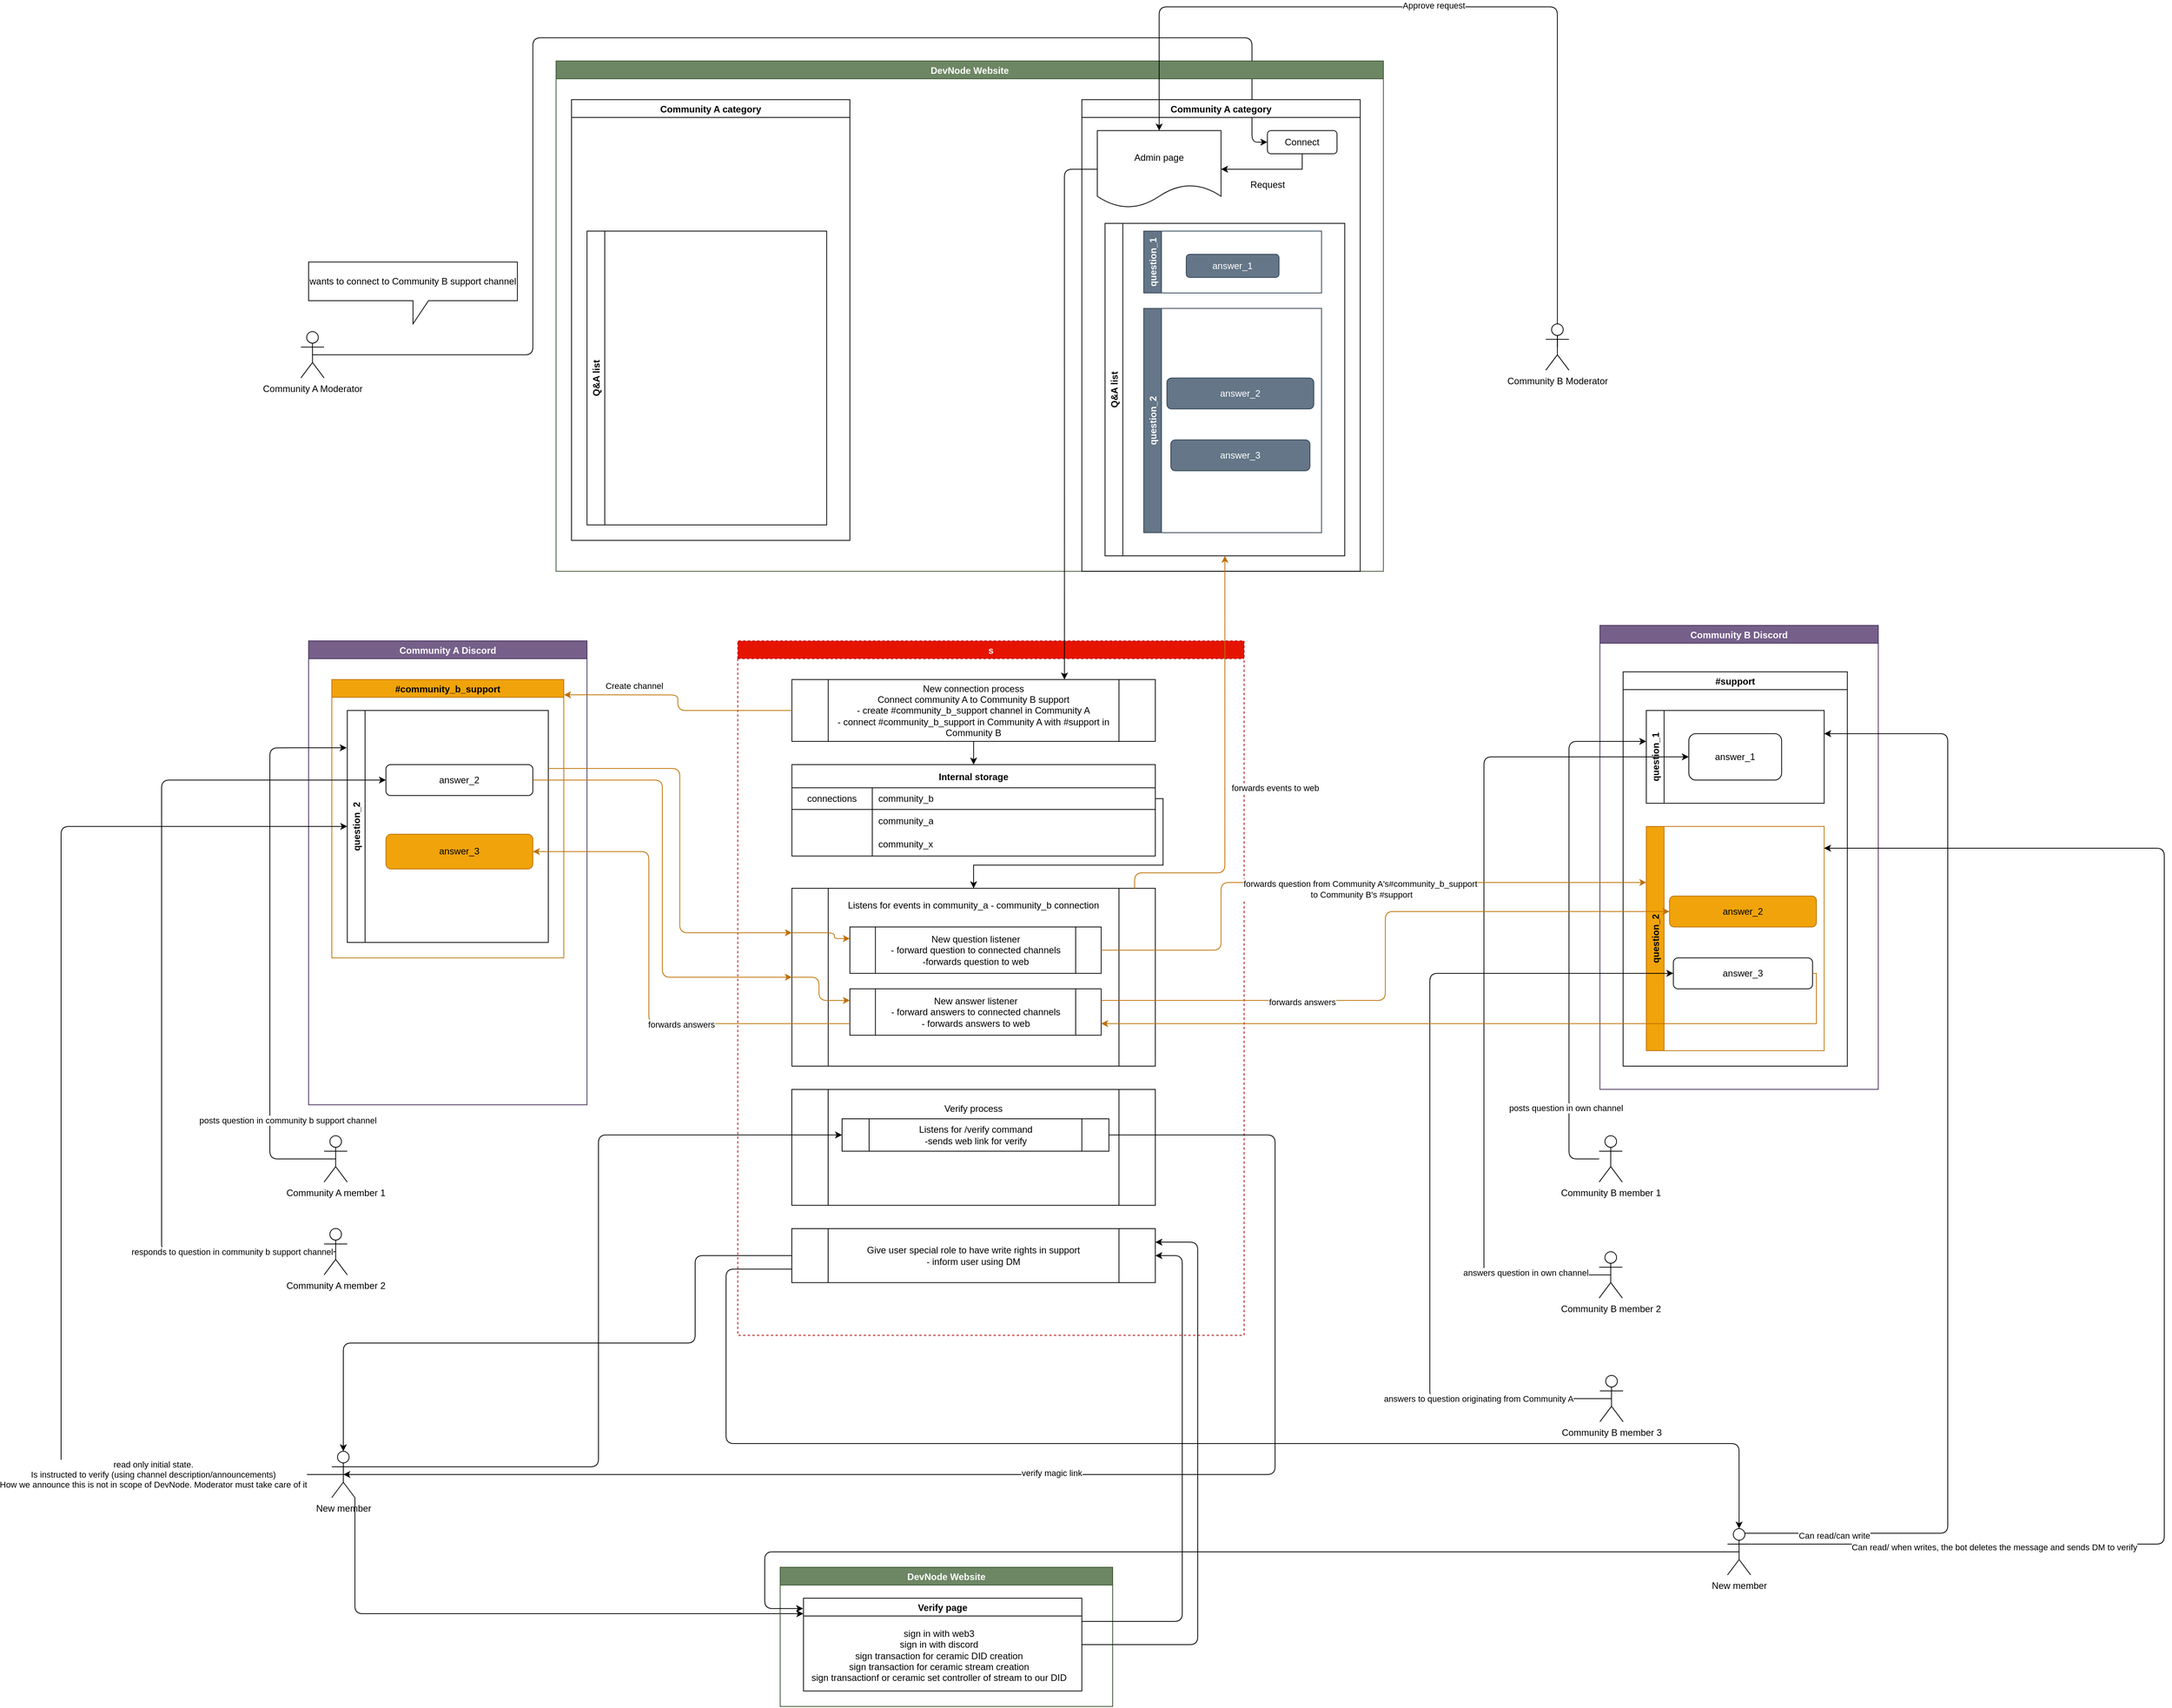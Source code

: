 <mxfile>
    <diagram id="ZyHvUpPrFLIf1gU94KB4" name="Page-1">
        <mxGraphModel dx="2965" dy="1279" grid="1" gridSize="10" guides="1" tooltips="1" connect="1" arrows="1" fold="1" page="1" pageScale="1" pageWidth="4681" pageHeight="3300" math="0" shadow="0">
            <root>
                <mxCell id="0"/>
                <mxCell id="1" parent="0"/>
                <mxCell id="2" value="Community A Discord" style="swimlane;fillColor=#76608a;fontColor=#ffffff;strokeColor=#432D57;" parent="1" vertex="1">
                    <mxGeometry x="440.14" y="931.86" width="360" height="600" as="geometry"/>
                </mxCell>
                <mxCell id="32" value="#community_b_support" style="swimlane;fillColor=#f0a30a;fontColor=#000000;strokeColor=#BD7000;" parent="2" vertex="1">
                    <mxGeometry x="30" y="50" width="300" height="360" as="geometry"/>
                </mxCell>
                <mxCell id="60" value="question_2" style="swimlane;horizontal=0;" parent="32" vertex="1">
                    <mxGeometry x="20" y="40" width="260" height="300" as="geometry"/>
                </mxCell>
                <mxCell id="64" value="answer_2" style="rounded=1;whiteSpace=wrap;html=1;" parent="60" vertex="1">
                    <mxGeometry x="50" y="70" width="190" height="40" as="geometry"/>
                </mxCell>
                <mxCell id="91" value="answer_3" style="rounded=1;whiteSpace=wrap;html=1;fillColor=#f0a30a;fontColor=#000000;strokeColor=#BD7000;" parent="60" vertex="1">
                    <mxGeometry x="50" y="160" width="190" height="45" as="geometry"/>
                </mxCell>
                <mxCell id="3" value="Community B Discord" style="swimlane;fillColor=#76608a;fontColor=#ffffff;strokeColor=#432D57;" parent="1" vertex="1">
                    <mxGeometry x="2110.14" y="911.86" width="360" height="600" as="geometry"/>
                </mxCell>
                <mxCell id="48" value="#support" style="swimlane;" parent="3" vertex="1">
                    <mxGeometry x="30" y="60" width="290" height="510" as="geometry"/>
                </mxCell>
                <mxCell id="49" value="question_1" style="swimlane;horizontal=0;" parent="48" vertex="1">
                    <mxGeometry x="30" y="50" width="230" height="120" as="geometry"/>
                </mxCell>
                <mxCell id="54" value="answer_1" style="rounded=1;whiteSpace=wrap;html=1;" parent="49" vertex="1">
                    <mxGeometry x="55" y="30" width="120" height="60" as="geometry"/>
                </mxCell>
                <mxCell id="75" value="question_2" style="swimlane;horizontal=0;fillColor=#f0a30a;fontColor=#000000;strokeColor=#BD7000;" parent="48" vertex="1">
                    <mxGeometry x="30" y="200" width="230" height="290" as="geometry"/>
                </mxCell>
                <mxCell id="82" value="answer_2" style="rounded=1;whiteSpace=wrap;html=1;fillColor=#f0a30a;fontColor=#000000;strokeColor=#BD7000;" parent="75" vertex="1">
                    <mxGeometry x="30" y="90" width="190" height="40" as="geometry"/>
                </mxCell>
                <mxCell id="86" value="answer_3" style="rounded=1;whiteSpace=wrap;html=1;" parent="75" vertex="1">
                    <mxGeometry x="35" y="170" width="180" height="40" as="geometry"/>
                </mxCell>
                <mxCell id="23" style="edgeStyle=orthogonalEdgeStyle;rounded=1;html=1;exitX=0.5;exitY=0.5;exitDx=0;exitDy=0;exitPerimeter=0;entryX=0;entryY=0.5;entryDx=0;entryDy=0;" parent="1" source="4" target="15" edge="1">
                    <mxGeometry relative="1" as="geometry">
                        <mxPoint x="690.14" y="601.86" as="targetPoint"/>
                        <Array as="points">
                            <mxPoint x="730.14" y="561.86"/>
                            <mxPoint x="730.14" y="151.86"/>
                            <mxPoint x="1660.14" y="151.86"/>
                            <mxPoint x="1660.14" y="286.86"/>
                        </Array>
                    </mxGeometry>
                </mxCell>
                <mxCell id="4" value="Community A Moderator" style="shape=umlActor;verticalLabelPosition=bottom;verticalAlign=top;html=1;outlineConnect=0;" parent="1" vertex="1">
                    <mxGeometry x="430.14" y="531.86" width="30" height="60" as="geometry"/>
                </mxCell>
                <mxCell id="8" value="wants to connect to Community B support channel" style="shape=callout;whiteSpace=wrap;html=1;perimeter=calloutPerimeter;" parent="1" vertex="1">
                    <mxGeometry x="440.14" y="441.86" width="270" height="80" as="geometry"/>
                </mxCell>
                <mxCell id="9" value="DevNode Website" style="swimlane;fillColor=#6d8764;strokeColor=#3A5431;fontColor=#ffffff;" parent="1" vertex="1">
                    <mxGeometry x="760.14" y="181.86" width="1070" height="660" as="geometry"/>
                </mxCell>
                <mxCell id="10" value="Community A category" style="swimlane;" parent="9" vertex="1">
                    <mxGeometry x="20" y="50" width="360" height="570" as="geometry"/>
                </mxCell>
                <mxCell id="13" value="Q&amp;A list" style="swimlane;horizontal=0;" parent="10" vertex="1">
                    <mxGeometry x="20" y="170" width="310" height="380" as="geometry"/>
                </mxCell>
                <mxCell id="11" value="Community A category" style="swimlane;" parent="9" vertex="1">
                    <mxGeometry x="680" y="50" width="360" height="610" as="geometry"/>
                </mxCell>
                <mxCell id="12" value="Q&amp;A list" style="swimlane;horizontal=0;" parent="11" vertex="1">
                    <mxGeometry x="30" y="160" width="310" height="430" as="geometry"/>
                </mxCell>
                <mxCell id="110" value="question_1" style="swimlane;horizontal=0;fillColor=#647687;fontColor=#ffffff;strokeColor=#314354;" parent="12" vertex="1">
                    <mxGeometry x="50" y="10" width="230" height="80" as="geometry"/>
                </mxCell>
                <mxCell id="111" value="answer_1" style="rounded=1;whiteSpace=wrap;html=1;fillColor=#647687;fontColor=#ffffff;strokeColor=#314354;" parent="110" vertex="1">
                    <mxGeometry x="55" y="30" width="120" height="30" as="geometry"/>
                </mxCell>
                <mxCell id="112" value="question_2" style="swimlane;horizontal=0;fillColor=#647687;fontColor=#ffffff;strokeColor=#314354;" parent="12" vertex="1">
                    <mxGeometry x="50" y="110" width="230" height="290" as="geometry"/>
                </mxCell>
                <mxCell id="113" value="answer_2" style="rounded=1;whiteSpace=wrap;html=1;fillColor=#647687;fontColor=#ffffff;strokeColor=#314354;" parent="112" vertex="1">
                    <mxGeometry x="30" y="90" width="190" height="40" as="geometry"/>
                </mxCell>
                <mxCell id="114" value="answer_3" style="rounded=1;whiteSpace=wrap;html=1;fillColor=#647687;fontColor=#ffffff;strokeColor=#314354;" parent="112" vertex="1">
                    <mxGeometry x="35" y="170" width="180" height="40" as="geometry"/>
                </mxCell>
                <mxCell id="25" style="edgeStyle=orthogonalEdgeStyle;rounded=0;html=1;exitX=0.5;exitY=1;exitDx=0;exitDy=0;entryX=1;entryY=0.5;entryDx=0;entryDy=0;" parent="11" source="15" target="16" edge="1">
                    <mxGeometry relative="1" as="geometry"/>
                </mxCell>
                <mxCell id="15" value="Connect" style="rounded=1;whiteSpace=wrap;html=1;" parent="11" vertex="1">
                    <mxGeometry x="240" y="40" width="90" height="30" as="geometry"/>
                </mxCell>
                <mxCell id="16" value="Admin page" style="shape=document;whiteSpace=wrap;html=1;boundedLbl=1;" parent="11" vertex="1">
                    <mxGeometry x="20" y="40" width="160" height="100" as="geometry"/>
                </mxCell>
                <mxCell id="26" value="Request" style="text;html=1;align=center;verticalAlign=middle;resizable=0;points=[];autosize=1;strokeColor=none;fillColor=none;" parent="11" vertex="1">
                    <mxGeometry x="210" y="100" width="60" height="20" as="geometry"/>
                </mxCell>
                <mxCell id="28" style="edgeStyle=orthogonalEdgeStyle;rounded=1;html=1;exitX=0.5;exitY=0.5;exitDx=0;exitDy=0;exitPerimeter=0;entryX=0.5;entryY=0;entryDx=0;entryDy=0;" parent="1" source="27" target="16" edge="1">
                    <mxGeometry relative="1" as="geometry">
                        <Array as="points">
                            <mxPoint x="2055.14" y="111.86"/>
                            <mxPoint x="1540.14" y="111.86"/>
                        </Array>
                    </mxGeometry>
                </mxCell>
                <mxCell id="29" value="Approve request" style="edgeLabel;html=1;align=center;verticalAlign=middle;resizable=0;points=[];" parent="28" vertex="1" connectable="0">
                    <mxGeometry x="0.075" y="-2" relative="1" as="geometry">
                        <mxPoint x="-1" as="offset"/>
                    </mxGeometry>
                </mxCell>
                <mxCell id="27" value="Community B Moderator" style="shape=umlActor;verticalLabelPosition=bottom;verticalAlign=top;html=1;outlineConnect=0;" parent="1" vertex="1">
                    <mxGeometry x="2040.14" y="521.86" width="30" height="60" as="geometry"/>
                </mxCell>
                <mxCell id="30" value="s" style="swimlane;fillColor=#e51400;strokeColor=#B20000;fontColor=#ffffff;dashed=1;" parent="1" vertex="1">
                    <mxGeometry x="995.14" y="931.86" width="654.86" height="898.14" as="geometry"/>
                </mxCell>
                <mxCell id="47" style="edgeStyle=orthogonalEdgeStyle;rounded=0;html=1;exitX=0.5;exitY=1;exitDx=0;exitDy=0;entryX=0.5;entryY=0;entryDx=0;entryDy=0;" parent="30" source="31" target="36" edge="1">
                    <mxGeometry relative="1" as="geometry"/>
                </mxCell>
                <mxCell id="31" value="New connection process&lt;br&gt;Connect community A to Community B support&lt;br&gt;- create #community_b_support channel in Community A&lt;br&gt;- connect #community_b_support in Community A with #support in Community B" style="shape=process;whiteSpace=wrap;html=1;backgroundOutline=1;" parent="30" vertex="1">
                    <mxGeometry x="70" y="50" width="470" height="80" as="geometry"/>
                </mxCell>
                <mxCell id="36" value="Internal storage" style="shape=table;startSize=30;container=1;collapsible=0;childLayout=tableLayout;fixedRows=1;rowLines=0;fontStyle=1;align=center;pointerEvents=1;" parent="30" vertex="1">
                    <mxGeometry x="70" y="160" width="470" height="118.28" as="geometry"/>
                </mxCell>
                <mxCell id="37" value="" style="shape=partialRectangle;html=1;whiteSpace=wrap;collapsible=0;dropTarget=0;pointerEvents=1;fillColor=none;top=0;left=0;bottom=1;right=0;points=[[0,0.5],[1,0.5]];portConstraint=eastwest;" parent="36" vertex="1">
                    <mxGeometry y="30" width="470" height="28" as="geometry"/>
                </mxCell>
                <mxCell id="38" value="connections" style="shape=partialRectangle;html=1;whiteSpace=wrap;connectable=0;fillColor=none;top=0;left=0;bottom=0;right=0;overflow=hidden;pointerEvents=1;strokeColor=default;" parent="37" vertex="1">
                    <mxGeometry width="104" height="28" as="geometry">
                        <mxRectangle width="104" height="28" as="alternateBounds"/>
                    </mxGeometry>
                </mxCell>
                <mxCell id="39" value="community_b" style="shape=partialRectangle;html=1;whiteSpace=wrap;connectable=0;fillColor=none;top=0;left=0;bottom=0;right=0;align=left;spacingLeft=6;overflow=hidden;pointerEvents=1;" parent="37" vertex="1">
                    <mxGeometry x="104" width="366" height="28" as="geometry">
                        <mxRectangle width="366" height="28" as="alternateBounds"/>
                    </mxGeometry>
                </mxCell>
                <mxCell id="40" value="" style="shape=partialRectangle;html=1;whiteSpace=wrap;collapsible=0;dropTarget=0;pointerEvents=1;fillColor=none;top=0;left=0;bottom=0;right=0;points=[[0,0.5],[1,0.5]];portConstraint=eastwest;" parent="36" vertex="1">
                    <mxGeometry y="58" width="470" height="30" as="geometry"/>
                </mxCell>
                <mxCell id="41" value="" style="shape=partialRectangle;html=1;whiteSpace=wrap;connectable=0;fillColor=none;top=0;left=0;bottom=0;right=0;overflow=hidden;pointerEvents=1;" parent="40" vertex="1">
                    <mxGeometry width="104" height="30" as="geometry">
                        <mxRectangle width="104" height="30" as="alternateBounds"/>
                    </mxGeometry>
                </mxCell>
                <mxCell id="42" value="community_a" style="shape=partialRectangle;html=1;whiteSpace=wrap;connectable=0;fillColor=none;top=0;left=0;bottom=0;right=0;align=left;spacingLeft=6;overflow=hidden;pointerEvents=1;" parent="40" vertex="1">
                    <mxGeometry x="104" width="366" height="30" as="geometry">
                        <mxRectangle width="366" height="30" as="alternateBounds"/>
                    </mxGeometry>
                </mxCell>
                <mxCell id="43" value="" style="shape=partialRectangle;html=1;whiteSpace=wrap;collapsible=0;dropTarget=0;pointerEvents=1;fillColor=none;top=0;left=0;bottom=0;right=0;points=[[0,0.5],[1,0.5]];portConstraint=eastwest;" parent="36" vertex="1">
                    <mxGeometry y="88" width="470" height="30" as="geometry"/>
                </mxCell>
                <mxCell id="44" value="" style="shape=partialRectangle;html=1;whiteSpace=wrap;connectable=0;fillColor=none;top=0;left=0;bottom=0;right=0;overflow=hidden;pointerEvents=1;" parent="43" vertex="1">
                    <mxGeometry width="104" height="30" as="geometry">
                        <mxRectangle width="104" height="30" as="alternateBounds"/>
                    </mxGeometry>
                </mxCell>
                <mxCell id="45" value="community_x" style="shape=partialRectangle;html=1;whiteSpace=wrap;connectable=0;fillColor=none;top=0;left=0;bottom=0;right=0;align=left;spacingLeft=6;overflow=hidden;pointerEvents=1;" parent="43" vertex="1">
                    <mxGeometry x="104" width="366" height="30" as="geometry">
                        <mxRectangle width="366" height="30" as="alternateBounds"/>
                    </mxGeometry>
                </mxCell>
                <mxCell id="67" value="&lt;span&gt;Listens for events in community_a - community_b connection&lt;br&gt;&lt;br&gt;&lt;br&gt;&lt;br&gt;&lt;br&gt;&lt;br&gt;&lt;br&gt;&lt;br&gt;&lt;br&gt;&lt;br&gt;&lt;br&gt;&lt;br&gt;&lt;br&gt;&lt;br&gt;&lt;/span&gt;" style="shape=process;whiteSpace=wrap;html=1;backgroundOutline=1;align=center;" parent="30" vertex="1">
                    <mxGeometry x="70" y="320" width="470" height="230" as="geometry"/>
                </mxCell>
                <mxCell id="70" style="edgeStyle=orthogonalEdgeStyle;rounded=0;html=1;exitX=1;exitY=0.5;exitDx=0;exitDy=0;entryX=0.5;entryY=0;entryDx=0;entryDy=0;" parent="30" source="37" target="67" edge="1">
                    <mxGeometry relative="1" as="geometry">
                        <Array as="points">
                            <mxPoint x="550" y="205"/>
                            <mxPoint x="550" y="290"/>
                            <mxPoint x="305" y="290"/>
                        </Array>
                    </mxGeometry>
                </mxCell>
                <mxCell id="71" value="New question listener&lt;br&gt;- forward question to connected channels&lt;br&gt;-forwards question to web" style="shape=process;whiteSpace=wrap;html=1;backgroundOutline=1;" parent="30" vertex="1">
                    <mxGeometry x="145" y="370" width="325" height="60" as="geometry"/>
                </mxCell>
                <mxCell id="74" style="edgeStyle=orthogonalEdgeStyle;rounded=1;html=1;exitX=0;exitY=0.25;exitDx=0;exitDy=0;entryX=0;entryY=0.25;entryDx=0;entryDy=0;fillColor=#f0a30a;strokeColor=#BD7000;" parent="30" source="67" target="71" edge="1">
                    <mxGeometry relative="1" as="geometry">
                        <Array as="points">
                            <mxPoint x="125" y="378"/>
                            <mxPoint x="125" y="385"/>
                        </Array>
                    </mxGeometry>
                </mxCell>
                <mxCell id="78" value="New answer listener&lt;br&gt;- forward answers to connected channels&lt;br&gt;- forwards answers to web" style="shape=process;whiteSpace=wrap;html=1;backgroundOutline=1;" parent="30" vertex="1">
                    <mxGeometry x="145" y="450" width="325" height="60" as="geometry"/>
                </mxCell>
                <mxCell id="81" style="edgeStyle=orthogonalEdgeStyle;rounded=1;html=1;entryX=0;entryY=0.25;entryDx=0;entryDy=0;exitX=0;exitY=0.5;exitDx=0;exitDy=0;fillColor=#f0a30a;strokeColor=#BD7000;" parent="30" source="67" target="78" edge="1">
                    <mxGeometry relative="1" as="geometry">
                        <mxPoint x="85" y="430" as="sourcePoint"/>
                        <Array as="points">
                            <mxPoint x="105" y="435"/>
                            <mxPoint x="105" y="465"/>
                        </Array>
                    </mxGeometry>
                </mxCell>
                <mxCell id="125" value="Verify process&lt;br&gt;&lt;br&gt;&lt;br&gt;&lt;br&gt;&lt;br&gt;&lt;br&gt;&lt;br&gt;&lt;br&gt;" style="shape=process;whiteSpace=wrap;html=1;backgroundOutline=1;" vertex="1" parent="30">
                    <mxGeometry x="69.86" y="580.14" width="470.14" height="149.86" as="geometry"/>
                </mxCell>
                <mxCell id="126" value="Listens for /verify command&lt;br&gt;-sends web link for verify" style="shape=process;whiteSpace=wrap;html=1;backgroundOutline=1;" vertex="1" parent="30">
                    <mxGeometry x="134.86" y="618.14" width="345.14" height="41.86" as="geometry"/>
                </mxCell>
                <mxCell id="149" value="Give user special role to have write rights in support&lt;br&gt;- inform user using DM" style="shape=process;whiteSpace=wrap;html=1;backgroundOutline=1;" vertex="1" parent="30">
                    <mxGeometry x="69.86" y="760.14" width="470.14" height="69.86" as="geometry"/>
                </mxCell>
                <mxCell id="33" style="edgeStyle=orthogonalEdgeStyle;rounded=1;html=1;exitX=0;exitY=0.5;exitDx=0;exitDy=0;entryX=1.001;entryY=0.055;entryDx=0;entryDy=0;entryPerimeter=0;fillColor=#f0a30a;strokeColor=#BD7000;" parent="1" source="31" target="32" edge="1">
                    <mxGeometry relative="1" as="geometry"/>
                </mxCell>
                <mxCell id="34" value="Create channel" style="edgeLabel;html=1;align=center;verticalAlign=middle;resizable=0;points=[];" parent="33" vertex="1" connectable="0">
                    <mxGeometry x="0.448" y="-5" relative="1" as="geometry">
                        <mxPoint x="3" y="-7" as="offset"/>
                    </mxGeometry>
                </mxCell>
                <mxCell id="46" style="edgeStyle=orthogonalEdgeStyle;rounded=1;html=1;exitX=0;exitY=0.5;exitDx=0;exitDy=0;entryX=0.75;entryY=0;entryDx=0;entryDy=0;" parent="1" source="16" target="31" edge="1">
                    <mxGeometry relative="1" as="geometry"/>
                </mxCell>
                <mxCell id="52" style="edgeStyle=orthogonalEdgeStyle;rounded=1;html=1;" parent="1" source="50" edge="1">
                    <mxGeometry relative="1" as="geometry">
                        <mxPoint x="2170.14" y="1061.86" as="targetPoint"/>
                        <Array as="points">
                            <mxPoint x="2070.14" y="1601.86"/>
                            <mxPoint x="2070.14" y="1061.86"/>
                        </Array>
                    </mxGeometry>
                </mxCell>
                <mxCell id="53" value="posts question in own channel" style="edgeLabel;html=1;align=center;verticalAlign=middle;resizable=0;points=[];" parent="52" vertex="1" connectable="0">
                    <mxGeometry x="-0.159" y="4" relative="1" as="geometry">
                        <mxPoint y="180" as="offset"/>
                    </mxGeometry>
                </mxCell>
                <mxCell id="50" value="Community B member 1" style="shape=umlActor;verticalLabelPosition=bottom;verticalAlign=top;html=1;outlineConnect=0;" parent="1" vertex="1">
                    <mxGeometry x="2109.14" y="1571.86" width="30" height="60" as="geometry"/>
                </mxCell>
                <mxCell id="55" style="edgeStyle=orthogonalEdgeStyle;rounded=1;html=1;exitX=0.5;exitY=0.5;exitDx=0;exitDy=0;exitPerimeter=0;entryX=0;entryY=0.5;entryDx=0;entryDy=0;" parent="1" source="51" target="54" edge="1">
                    <mxGeometry relative="1" as="geometry">
                        <Array as="points">
                            <mxPoint x="1960.14" y="1751.86"/>
                            <mxPoint x="1960.14" y="1081.86"/>
                        </Array>
                    </mxGeometry>
                </mxCell>
                <mxCell id="56" value="answers question in own channel" style="edgeLabel;html=1;align=center;verticalAlign=middle;resizable=0;points=[];" parent="55" vertex="1" connectable="0">
                    <mxGeometry x="-0.799" y="-3" relative="1" as="geometry">
                        <mxPoint as="offset"/>
                    </mxGeometry>
                </mxCell>
                <mxCell id="51" value="Community B member 2" style="shape=umlActor;verticalLabelPosition=bottom;verticalAlign=top;html=1;outlineConnect=0;" parent="1" vertex="1">
                    <mxGeometry x="2109.14" y="1721.86" width="30" height="60" as="geometry"/>
                </mxCell>
                <mxCell id="61" style="edgeStyle=orthogonalEdgeStyle;rounded=1;html=1;exitX=0.5;exitY=0.5;exitDx=0;exitDy=0;exitPerimeter=0;entryX=-0.003;entryY=0.161;entryDx=0;entryDy=0;entryPerimeter=0;" parent="1" source="57" target="60" edge="1">
                    <mxGeometry relative="1" as="geometry">
                        <Array as="points">
                            <mxPoint x="390" y="1602"/>
                            <mxPoint x="390" y="1070"/>
                        </Array>
                    </mxGeometry>
                </mxCell>
                <mxCell id="62" value="posts question in community b support channel" style="edgeLabel;html=1;align=center;verticalAlign=middle;resizable=0;points=[];" parent="61" vertex="1" connectable="0">
                    <mxGeometry x="-0.826" y="2" relative="1" as="geometry">
                        <mxPoint y="-52" as="offset"/>
                    </mxGeometry>
                </mxCell>
                <mxCell id="57" value="Community A member 1" style="shape=umlActor;verticalLabelPosition=bottom;verticalAlign=top;html=1;outlineConnect=0;" parent="1" vertex="1">
                    <mxGeometry x="460.14" y="1571.86" width="30" height="60" as="geometry"/>
                </mxCell>
                <mxCell id="65" style="edgeStyle=orthogonalEdgeStyle;rounded=1;html=1;exitX=0.5;exitY=0.5;exitDx=0;exitDy=0;exitPerimeter=0;entryX=0;entryY=0.5;entryDx=0;entryDy=0;" parent="1" source="63" target="64" edge="1">
                    <mxGeometry relative="1" as="geometry">
                        <Array as="points">
                            <mxPoint x="250" y="1722"/>
                            <mxPoint x="250" y="1112"/>
                        </Array>
                    </mxGeometry>
                </mxCell>
                <mxCell id="66" value="responds to question in community b support channel" style="edgeLabel;html=1;align=center;verticalAlign=middle;resizable=0;points=[];" parent="65" vertex="1" connectable="0">
                    <mxGeometry x="-0.683" y="2" relative="1" as="geometry">
                        <mxPoint x="44" y="-2" as="offset"/>
                    </mxGeometry>
                </mxCell>
                <mxCell id="63" value="Community A member 2" style="shape=umlActor;verticalLabelPosition=bottom;verticalAlign=top;html=1;outlineConnect=0;" parent="1" vertex="1">
                    <mxGeometry x="460.14" y="1691.86" width="30" height="60" as="geometry"/>
                </mxCell>
                <mxCell id="72" style="edgeStyle=orthogonalEdgeStyle;rounded=1;html=1;exitX=1;exitY=0.25;exitDx=0;exitDy=0;entryX=0;entryY=0.25;entryDx=0;entryDy=0;fillColor=#f0a30a;strokeColor=#BD7000;" parent="1" source="60" target="67" edge="1">
                    <mxGeometry relative="1" as="geometry">
                        <Array as="points">
                            <mxPoint x="920.14" y="1096.86"/>
                            <mxPoint x="920.14" y="1309.86"/>
                        </Array>
                    </mxGeometry>
                </mxCell>
                <mxCell id="76" style="edgeStyle=orthogonalEdgeStyle;rounded=1;html=1;exitX=1;exitY=0.5;exitDx=0;exitDy=0;entryX=0;entryY=0.25;entryDx=0;entryDy=0;fillColor=#f0a30a;strokeColor=#BD7000;" parent="1" source="71" target="75" edge="1">
                    <mxGeometry relative="1" as="geometry">
                        <Array as="points">
                            <mxPoint x="1620.14" y="1331.86"/>
                            <mxPoint x="1620.14" y="1243.86"/>
                        </Array>
                    </mxGeometry>
                </mxCell>
                <mxCell id="77" value="forwards question from Community A's#community_b_support&lt;br&gt;&amp;nbsp;to Community B's #support" style="edgeLabel;html=1;align=center;verticalAlign=middle;resizable=0;points=[];" parent="76" vertex="1" connectable="0">
                    <mxGeometry x="-0.207" y="-3" relative="1" as="geometry">
                        <mxPoint x="108" y="5" as="offset"/>
                    </mxGeometry>
                </mxCell>
                <mxCell id="80" style="edgeStyle=orthogonalEdgeStyle;rounded=1;html=1;exitX=1;exitY=0.5;exitDx=0;exitDy=0;entryX=0;entryY=0.5;entryDx=0;entryDy=0;fillColor=#f0a30a;strokeColor=#BD7000;" parent="1" source="64" target="67" edge="1">
                    <mxGeometry relative="1" as="geometry"/>
                </mxCell>
                <mxCell id="83" style="edgeStyle=orthogonalEdgeStyle;rounded=1;html=1;exitX=1;exitY=0.25;exitDx=0;exitDy=0;entryX=0;entryY=0.5;entryDx=0;entryDy=0;fillColor=#f0a30a;strokeColor=#BD7000;" parent="1" source="78" target="82" edge="1">
                    <mxGeometry relative="1" as="geometry"/>
                </mxCell>
                <mxCell id="84" value="forwards answers" style="edgeLabel;html=1;align=center;verticalAlign=middle;resizable=0;points=[];" parent="83" vertex="1" connectable="0">
                    <mxGeometry x="-0.541" y="-2" relative="1" as="geometry">
                        <mxPoint x="65" as="offset"/>
                    </mxGeometry>
                </mxCell>
                <mxCell id="87" style="edgeStyle=orthogonalEdgeStyle;rounded=1;html=1;exitX=0.5;exitY=0.5;exitDx=0;exitDy=0;exitPerimeter=0;entryX=0;entryY=0.5;entryDx=0;entryDy=0;" parent="1" source="85" target="86" edge="1">
                    <mxGeometry relative="1" as="geometry">
                        <Array as="points">
                            <mxPoint x="1890.14" y="1911.86"/>
                            <mxPoint x="1890.14" y="1361.86"/>
                        </Array>
                    </mxGeometry>
                </mxCell>
                <mxCell id="88" value="answers to question originating from Community A" style="edgeLabel;html=1;align=center;verticalAlign=middle;resizable=0;points=[];" parent="87" vertex="1" connectable="0">
                    <mxGeometry x="-0.687" relative="1" as="geometry">
                        <mxPoint as="offset"/>
                    </mxGeometry>
                </mxCell>
                <mxCell id="85" value="Community B member 3&lt;br&gt;" style="shape=umlActor;verticalLabelPosition=bottom;verticalAlign=top;html=1;outlineConnect=0;" parent="1" vertex="1">
                    <mxGeometry x="2110.14" y="1881.86" width="30" height="60" as="geometry"/>
                </mxCell>
                <mxCell id="89" style="edgeStyle=orthogonalEdgeStyle;rounded=0;html=1;exitX=1;exitY=0.5;exitDx=0;exitDy=0;entryX=1;entryY=0.75;entryDx=0;entryDy=0;fillColor=#f0a30a;strokeColor=#BD7000;" parent="1" source="86" target="78" edge="1">
                    <mxGeometry relative="1" as="geometry">
                        <Array as="points">
                            <mxPoint x="2390.14" y="1361.86"/>
                            <mxPoint x="2390.14" y="1426.86"/>
                        </Array>
                    </mxGeometry>
                </mxCell>
                <mxCell id="92" style="edgeStyle=orthogonalEdgeStyle;rounded=1;html=1;exitX=0;exitY=0.75;exitDx=0;exitDy=0;entryX=1;entryY=0.5;entryDx=0;entryDy=0;fillColor=#f0a30a;strokeColor=#BD7000;" parent="1" source="78" target="91" edge="1">
                    <mxGeometry relative="1" as="geometry">
                        <Array as="points">
                            <mxPoint x="880.14" y="1426.86"/>
                            <mxPoint x="880.14" y="1203.86"/>
                        </Array>
                    </mxGeometry>
                </mxCell>
                <mxCell id="119" value="forwards answers" style="edgeLabel;html=1;align=center;verticalAlign=middle;resizable=0;points=[];" parent="92" vertex="1" connectable="0">
                    <mxGeometry x="-0.311" y="1" relative="1" as="geometry">
                        <mxPoint as="offset"/>
                    </mxGeometry>
                </mxCell>
                <mxCell id="120" style="edgeStyle=orthogonalEdgeStyle;rounded=1;html=1;exitX=0.943;exitY=0.004;exitDx=0;exitDy=0;entryX=0.5;entryY=1;entryDx=0;entryDy=0;exitPerimeter=0;fillColor=#f0a30a;strokeColor=#BD7000;" parent="1" source="67" target="12" edge="1">
                    <mxGeometry relative="1" as="geometry">
                        <Array as="points">
                            <mxPoint x="1508.14" y="1231.86"/>
                            <mxPoint x="1625.14" y="1231.86"/>
                        </Array>
                    </mxGeometry>
                </mxCell>
                <mxCell id="121" value="forwards events to web" style="edgeLabel;html=1;align=center;verticalAlign=middle;resizable=0;points=[];" parent="120" vertex="1" connectable="0">
                    <mxGeometry x="-0.087" y="-2" relative="1" as="geometry">
                        <mxPoint x="63" y="2" as="offset"/>
                    </mxGeometry>
                </mxCell>
                <mxCell id="123" style="edgeStyle=orthogonalEdgeStyle;html=1;exitX=0.5;exitY=0.5;exitDx=0;exitDy=0;exitPerimeter=0;entryX=0;entryY=0.5;entryDx=0;entryDy=0;" edge="1" parent="1" source="122" target="60">
                    <mxGeometry relative="1" as="geometry">
                        <mxPoint x="240" y="1770" as="targetPoint"/>
                        <Array as="points">
                            <mxPoint x="120" y="2010"/>
                            <mxPoint x="120" y="1172"/>
                        </Array>
                    </mxGeometry>
                </mxCell>
                <mxCell id="124" value="read only initial state.&lt;br&gt;Is instructed to verify (using channel description/announcements)&lt;br&gt;How we announce this is not in scope of DevNode. Moderator must take care of it" style="edgeLabel;html=1;align=center;verticalAlign=middle;resizable=0;points=[];" vertex="1" connectable="0" parent="123">
                    <mxGeometry x="-0.718" y="-2" relative="1" as="geometry">
                        <mxPoint x="-24" y="2" as="offset"/>
                    </mxGeometry>
                </mxCell>
                <mxCell id="128" style="edgeStyle=orthogonalEdgeStyle;rounded=1;html=1;exitX=1;exitY=0.333;exitDx=0;exitDy=0;exitPerimeter=0;entryX=0;entryY=0.5;entryDx=0;entryDy=0;" edge="1" parent="1" source="122" target="126">
                    <mxGeometry relative="1" as="geometry"/>
                </mxCell>
                <mxCell id="148" style="edgeStyle=orthogonalEdgeStyle;rounded=1;html=1;exitX=1;exitY=1;exitDx=0;exitDy=0;exitPerimeter=0;entryX=0;entryY=0.1;entryDx=0;entryDy=0;entryPerimeter=0;" edge="1" parent="1" source="122" target="147">
                    <mxGeometry relative="1" as="geometry"/>
                </mxCell>
                <mxCell id="122" value="New member&lt;br&gt;" style="shape=umlActor;verticalLabelPosition=bottom;verticalAlign=top;html=1;outlineConnect=0;" vertex="1" parent="1">
                    <mxGeometry x="470" y="1980" width="30" height="60" as="geometry"/>
                </mxCell>
                <mxCell id="129" style="edgeStyle=orthogonalEdgeStyle;rounded=1;html=1;exitX=1;exitY=0.5;exitDx=0;exitDy=0;entryX=0.5;entryY=0.5;entryDx=0;entryDy=0;entryPerimeter=0;" edge="1" parent="1" source="126" target="122">
                    <mxGeometry relative="1" as="geometry">
                        <Array as="points">
                            <mxPoint x="1690" y="1571"/>
                            <mxPoint x="1690" y="2010"/>
                        </Array>
                    </mxGeometry>
                </mxCell>
                <mxCell id="130" value="verify magic link" style="edgeLabel;html=1;align=center;verticalAlign=middle;resizable=0;points=[];" vertex="1" connectable="0" parent="129">
                    <mxGeometry x="0.015" y="-2" relative="1" as="geometry">
                        <mxPoint as="offset"/>
                    </mxGeometry>
                </mxCell>
                <mxCell id="132" value="DevNode Website" style="swimlane;fillColor=#6d8764;strokeColor=#3A5431;fontColor=#ffffff;" vertex="1" parent="1">
                    <mxGeometry x="1050" y="2130" width="430" height="180" as="geometry"/>
                </mxCell>
                <mxCell id="135" value="Verify page" style="swimlane;" vertex="1" parent="132">
                    <mxGeometry x="30.14" y="40" width="360" height="120" as="geometry"/>
                </mxCell>
                <mxCell id="147" value="&lt;br&gt;&lt;br&gt;sign in with web3&lt;br&gt;sign in with discord&lt;br&gt;sign transaction for ceramic DID creation&lt;br&gt;sign transaction for ceramic stream creation&lt;br&gt;sign transactionf or ceramic set controller of stream to our DID" style="text;html=1;align=center;verticalAlign=middle;resizable=0;points=[];autosize=1;strokeColor=none;fillColor=none;" vertex="1" parent="135">
                    <mxGeometry x="-0.14" y="10" width="350" height="100" as="geometry"/>
                </mxCell>
                <mxCell id="150" style="edgeStyle=orthogonalEdgeStyle;rounded=1;html=1;exitX=1;exitY=0.25;exitDx=0;exitDy=0;entryX=1;entryY=0.5;entryDx=0;entryDy=0;" edge="1" parent="1" source="135" target="149">
                    <mxGeometry relative="1" as="geometry">
                        <Array as="points">
                            <mxPoint x="1570" y="2200"/>
                            <mxPoint x="1570" y="1727"/>
                        </Array>
                    </mxGeometry>
                </mxCell>
                <mxCell id="151" style="edgeStyle=orthogonalEdgeStyle;rounded=1;html=1;exitX=0;exitY=0.5;exitDx=0;exitDy=0;entryX=0.5;entryY=0;entryDx=0;entryDy=0;entryPerimeter=0;" edge="1" parent="1" source="149" target="122">
                    <mxGeometry relative="1" as="geometry">
                        <Array as="points">
                            <mxPoint x="940" y="1727"/>
                            <mxPoint x="940" y="1840"/>
                            <mxPoint x="485" y="1840"/>
                        </Array>
                    </mxGeometry>
                </mxCell>
                <mxCell id="153" style="edgeStyle=orthogonalEdgeStyle;rounded=1;html=1;exitX=0.75;exitY=0.1;exitDx=0;exitDy=0;exitPerimeter=0;entryX=1;entryY=0.25;entryDx=0;entryDy=0;" edge="1" parent="1" source="152" target="49">
                    <mxGeometry relative="1" as="geometry">
                        <Array as="points">
                            <mxPoint x="2560" y="2086"/>
                            <mxPoint x="2560" y="1052"/>
                        </Array>
                    </mxGeometry>
                </mxCell>
                <mxCell id="154" value="Can read/can write" style="edgeLabel;html=1;align=center;verticalAlign=middle;resizable=0;points=[];" vertex="1" connectable="0" parent="153">
                    <mxGeometry x="-0.842" y="-3" relative="1" as="geometry">
                        <mxPoint as="offset"/>
                    </mxGeometry>
                </mxCell>
                <mxCell id="155" style="edgeStyle=orthogonalEdgeStyle;rounded=1;html=1;exitX=1;exitY=0.333;exitDx=0;exitDy=0;exitPerimeter=0;" edge="1" parent="1" source="152">
                    <mxGeometry relative="1" as="geometry">
                        <mxPoint x="2400" y="1200" as="targetPoint"/>
                        <Array as="points">
                            <mxPoint x="2840" y="2100"/>
                            <mxPoint x="2840" y="1200"/>
                        </Array>
                    </mxGeometry>
                </mxCell>
                <mxCell id="156" value="Can read/ when writes, the bot deletes the message and sends DM to verify" style="edgeLabel;html=1;align=center;verticalAlign=middle;resizable=0;points=[];" vertex="1" connectable="0" parent="155">
                    <mxGeometry x="-0.664" y="-4" relative="1" as="geometry">
                        <mxPoint as="offset"/>
                    </mxGeometry>
                </mxCell>
                <mxCell id="157" style="edgeStyle=orthogonalEdgeStyle;rounded=1;html=1;exitX=0.5;exitY=0.5;exitDx=0;exitDy=0;exitPerimeter=0;entryX=-0.001;entryY=0.034;entryDx=0;entryDy=0;entryPerimeter=0;" edge="1" parent="1" source="152" target="147">
                    <mxGeometry relative="1" as="geometry">
                        <Array as="points">
                            <mxPoint x="1030" y="2110"/>
                            <mxPoint x="1030" y="2183"/>
                        </Array>
                    </mxGeometry>
                </mxCell>
                <mxCell id="152" value="New member&lt;br&gt;" style="shape=umlActor;verticalLabelPosition=bottom;verticalAlign=top;html=1;outlineConnect=0;" vertex="1" parent="1">
                    <mxGeometry x="2275.14" y="2080" width="30" height="60" as="geometry"/>
                </mxCell>
                <mxCell id="158" style="edgeStyle=orthogonalEdgeStyle;rounded=1;html=1;exitX=1;exitY=0.5;exitDx=0;exitDy=0;entryX=1;entryY=0.25;entryDx=0;entryDy=0;" edge="1" parent="1" source="135" target="149">
                    <mxGeometry relative="1" as="geometry">
                        <Array as="points">
                            <mxPoint x="1590" y="2230"/>
                            <mxPoint x="1590" y="1709"/>
                        </Array>
                    </mxGeometry>
                </mxCell>
                <mxCell id="159" style="edgeStyle=orthogonalEdgeStyle;rounded=1;html=1;exitX=0;exitY=0.75;exitDx=0;exitDy=0;entryX=0.5;entryY=0;entryDx=0;entryDy=0;entryPerimeter=0;" edge="1" parent="1" source="149" target="152">
                    <mxGeometry relative="1" as="geometry">
                        <mxPoint x="1670" y="1960" as="targetPoint"/>
                        <Array as="points">
                            <mxPoint x="980" y="1744"/>
                            <mxPoint x="980" y="1970"/>
                            <mxPoint x="2290" y="1970"/>
                        </Array>
                    </mxGeometry>
                </mxCell>
            </root>
        </mxGraphModel>
    </diagram>
</mxfile>
